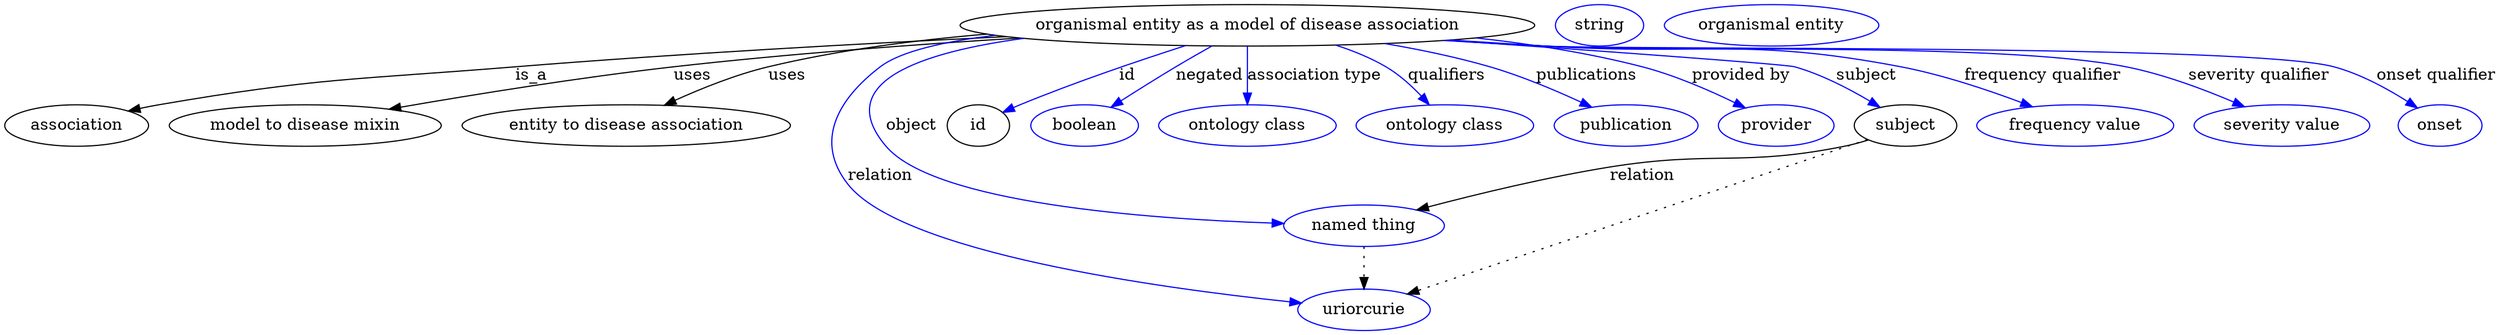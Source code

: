 digraph {
	graph [bb="0,0,1775.3,283"];
	node [label="\N"];
	"organismal entity as a model of disease association"	[height=0.5,
		label="organismal entity as a model of disease association",
		pos="896.05,265",
		width=5.344];
	association	[height=0.5,
		pos="50.046,178",
		width=1.3902];
	"organismal entity as a model of disease association" -> association	[label=is_a,
		lp="369.05,221.5",
		pos="e,86.657,190.46 729.2,256.02 622.83,250.23 482.16,241.25 358.05,229 246.95,218.04 218.32,218.85 109.05,196 104.94,195.14 100.7,194.14 \
96.462,193.07"];
	"model to disease mixin"	[height=0.5,
		pos="212.05,178",
		width=2.5998];
	"organismal entity as a model of disease association" -> "model to disease mixin"	[label=uses,
		lp="480.05,221.5",
		pos="e,269.94,192.22 735.27,255.1 654.8,249.57 556.02,241.15 468.05,229 403.81,220.13 331.33,205.54 279.93,194.4"];
	"entity to disease association"	[height=0.5,
		pos="433.05,178",
		width=3.0331];
	"organismal entity as a model of disease association" -> "entity to disease association"	[label=uses,
		lp="544.05,221.5",
		pos="e,459.24,195.63 712.1,259.63 653.67,254.72 589.37,245.59 532.05,229 509.74,222.54 486.47,211.07 468.1,200.74"];
	relation	[color=blue,
		height=0.5,
		label=uriorcurie,
		pos="969.05,18",
		width=1.2638];
	"organismal entity as a model of disease association" -> relation	[color=blue,
		label=relation,
		lp="625.05,134.5",
		pos="e,927.03,25.099 731.73,255.58 685.81,250.46 643.43,242.23 625.05,229 587.48,201.96 576.35,164.08 604.05,127 641.74,76.543 825.64,\
41.351 917.14,26.664",
		style=solid];
	object	[color=blue,
		height=0.5,
		label="named thing",
		pos="969.05,91",
		width=1.5346];
	"organismal entity as a model of disease association" -> object	[color=blue,
		label=object,
		lp="642.05,178",
		pos="e,914.72,94.616 752.42,252.93 665.81,240.6 580.18,214.61 625.05,160 659.75,117.77 815.04,101.32 904.66,95.271",
		style=solid];
	id	[height=0.5,
		pos="695.05,178",
		width=0.75];
	"organismal entity as a model of disease association" -> id	[color=blue,
		label=id,
		lp="813.55,221.5",
		pos="e,716.28,189.25 854.09,247.39 820.6,233.96 772.56,214.34 731.05,196 729.24,195.2 727.4,194.37 725.54,193.53",
		style=solid];
	negated	[color=blue,
		height=0.5,
		label=boolean,
		pos="778.05,178",
		width=1.0652];
	"organismal entity as a model of disease association" -> negated	[color=blue,
		label=negated,
		lp="866.55,221.5",
		pos="e,798.07,193.42 872.45,247 853.38,233.27 826.49,213.89 806.28,199.34",
		style=solid];
	"association type"	[color=blue,
		height=0.5,
		label="ontology class",
		pos="896.05,178",
		width=1.7151];
	"organismal entity as a model of disease association" -> "association type"	[color=blue,
		label="association type",
		lp="940.05,221.5",
		pos="e,896.05,196.18 896.05,246.8 896.05,235.16 896.05,219.55 896.05,206.24",
		style=solid];
	qualifiers	[color=blue,
		height=0.5,
		label="ontology class",
		pos="1037,178",
		width=1.7151];
	"organismal entity as a model of disease association" -> qualifiers	[color=blue,
		label=qualifiers,
		lp="1031.5,221.5",
		pos="e,1024,195.69 950.49,247.73 963.33,242.71 976.61,236.49 988.05,229 998.74,222 1008.9,212.31 1017.2,203.32",
		style=solid];
	publications	[color=blue,
		height=0.5,
		label=publication,
		pos="1167,178",
		width=1.3902];
	"organismal entity as a model of disease association" -> publications	[color=blue,
		label=publications,
		lp="1130.5,221.5",
		pos="e,1140.7,193.51 985.26,249.01 1010.1,243.78 1036.9,237.13 1061,229 1085.3,220.81 1111.4,208.57 1131.6,198.25",
		style=solid];
	"provided by"	[color=blue,
		height=0.5,
		label=provider,
		pos="1275,178",
		width=1.1193];
	"organismal entity as a model of disease association" -> "provided by"	[color=blue,
		label="provided by",
		lp="1241,221.5",
		pos="e,1251.2,192.75 1043.5,253.43 1084.4,248.25 1128.4,240.52 1168,229 1194,221.46 1221.6,208.43 1242.3,197.56",
		style=solid];
	subject	[height=0.5,
		pos="1369,178",
		width=0.99297];
	"organismal entity as a model of disease association" -> subject	[color=blue,
		label=subject,
		lp="1332.5,221.5",
		pos="e,1349.2,193.08 1031.8,252.21 1139.1,242.78 1272,230.85 1278,229 1300.4,222.17 1323.4,209.47 1340.7,198.57",
		style=solid];
	"frequency qualifier"	[color=blue,
		height=0.5,
		label="frequency value",
		pos="1490,178",
		width=1.8776];
	"organismal entity as a model of disease association" -> "frequency qualifier"	[color=blue,
		label="frequency qualifier",
		lp="1457.5,221.5",
		pos="e,1458.1,193.92 1032,252.22 1053.7,250.42 1076,248.62 1097,247 1212.1,238.14 1243.3,253.42 1356,229 1388.1,222.05 1422.8,208.94 \
1448.9,197.88",
		style=solid];
	"severity qualifier"	[color=blue,
		height=0.5,
		label="severity value",
		pos="1635,178",
		width=1.661];
	"organismal entity as a model of disease association" -> "severity qualifier"	[color=blue,
		label="severity qualifier",
		lp="1604,221.5",
		pos="e,1606.4,194.07 1029,251.98 1051.7,250.15 1075,248.41 1097,247 1189.4,241.1 1422.7,248.84 1513,229 1542.3,222.57 1573.6,209.64 1597.1,\
198.53",
		style=solid];
	"onset qualifier"	[color=blue,
		height=0.5,
		label=onset,
		pos="1746,178",
		width=0.81243];
	"organismal entity as a model of disease association" -> "onset qualifier"	[color=blue,
		label="onset qualifier",
		lp="1730,221.5",
		pos="e,1727.8,192.29 1027.9,251.86 1050.9,250.02 1074.7,248.31 1097,247 1158.9,243.39 1594.3,245.22 1654,229 1677.5,222.63 1701.5,209.28 \
1719.2,197.97",
		style=solid];
	object -> relation	[pos="e,969.05,36.029 969.05,72.813 969.05,64.789 969.05,55.047 969.05,46.069",
		style=dotted];
	association_id	[color=blue,
		height=0.5,
		label=string,
		pos="1137,265",
		width=0.84854];
	subject -> relation	[pos="e,1000.1,31.252 1341.9,166.26 1272.9,139.03 1091,67.155 1009.5,34.974",
		style=dotted];
	subject -> object	[label=relation,
		lp="1175,134.5",
		pos="e,1006.9,104.13 1342.7,165.78 1336.7,163.56 1330.2,161.47 1324,160 1250.1,142.43 1228.7,155.96 1154,142 1106.8,133.17 1054,118.39 \
1016.9,107.19"];
	"organismal entity as a model of disease association_subject"	[color=blue,
		height=0.5,
		label="organismal entity",
		pos="1258,265",
		width=2.022];
}
